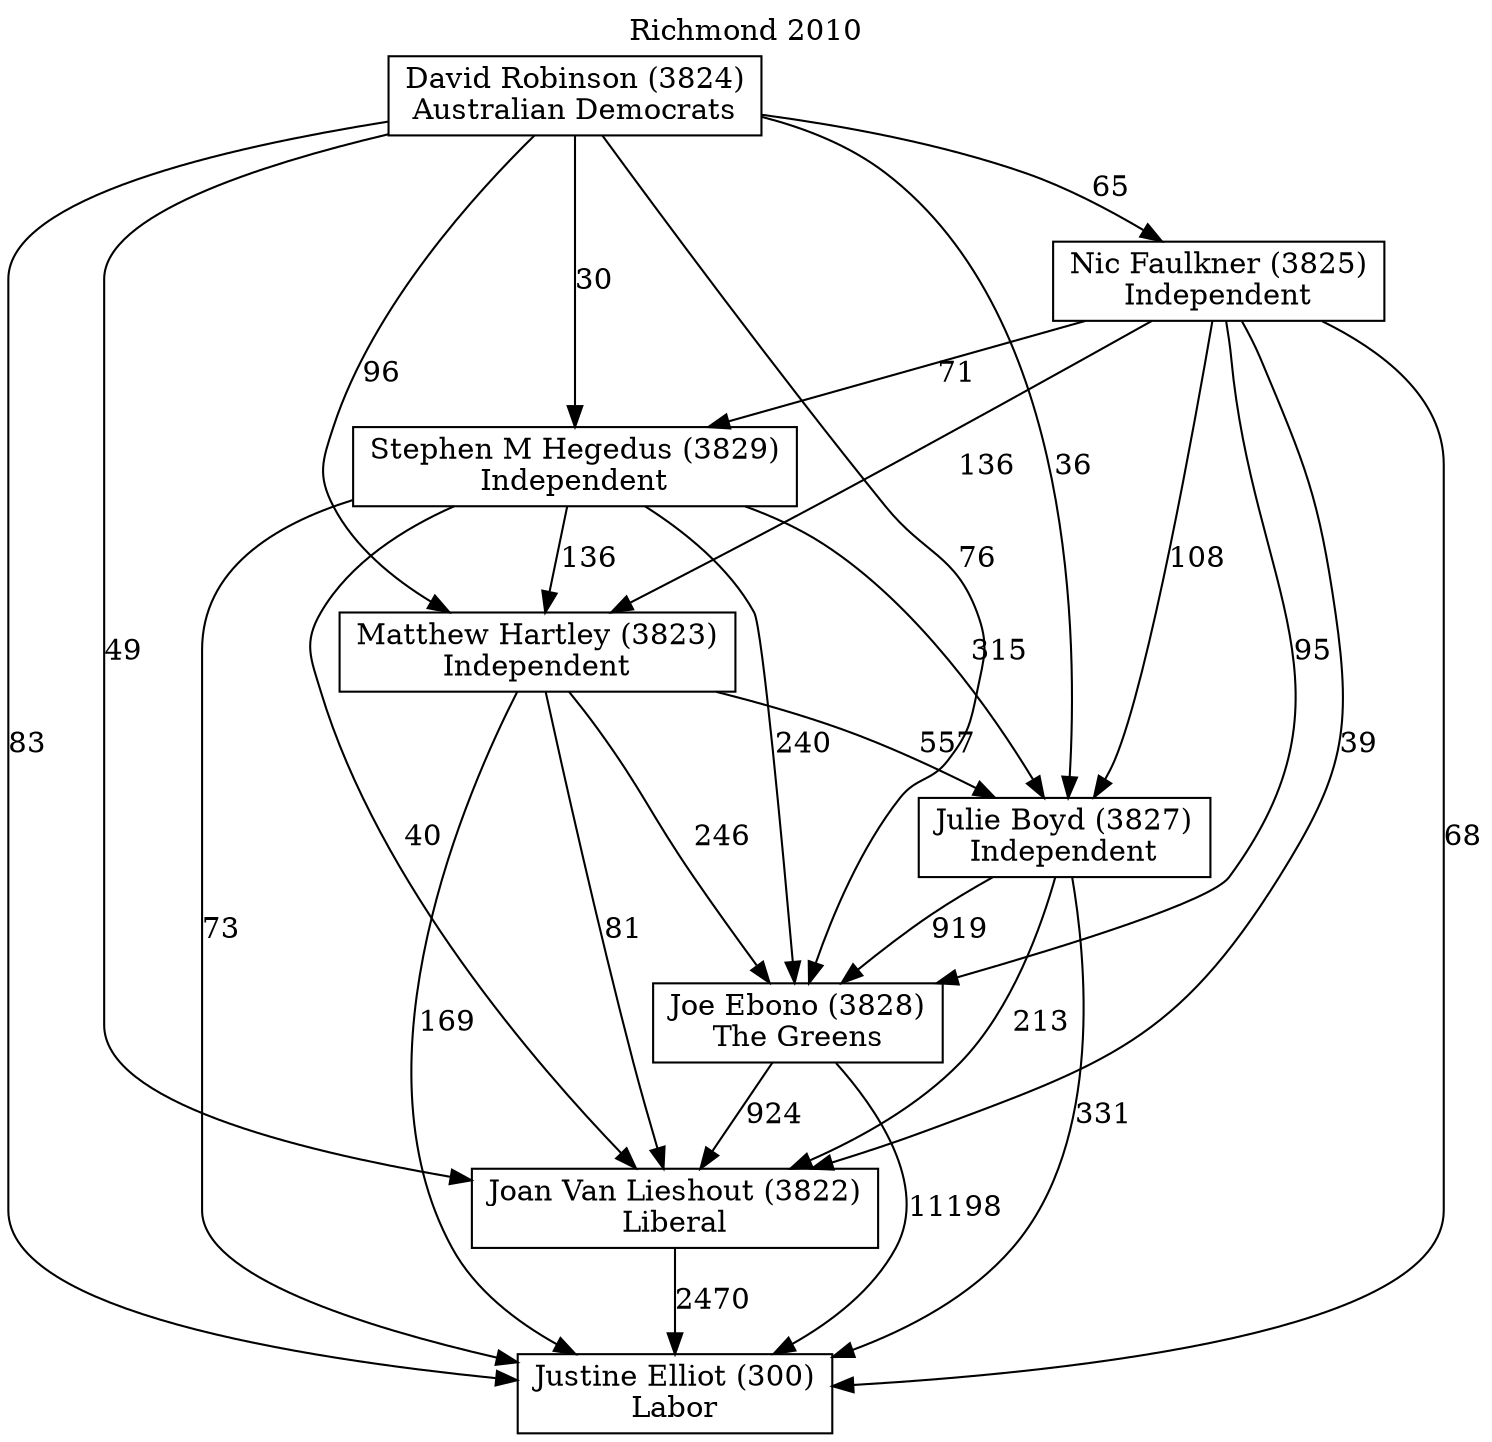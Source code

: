 // House preference flow
digraph "Justine Elliot (300)_Richmond_2010" {
	graph [label="Richmond 2010" labelloc=t mclimit=10]
	node [shape=box]
	"David Robinson (3824)" [label="David Robinson (3824)
Australian Democrats"]
	"Joan Van Lieshout (3822)" [label="Joan Van Lieshout (3822)
Liberal"]
	"Joe Ebono (3828)" [label="Joe Ebono (3828)
The Greens"]
	"Julie Boyd (3827)" [label="Julie Boyd (3827)
Independent"]
	"Justine Elliot (300)" [label="Justine Elliot (300)
Labor"]
	"Matthew Hartley (3823)" [label="Matthew Hartley (3823)
Independent"]
	"Nic Faulkner (3825)" [label="Nic Faulkner (3825)
Independent"]
	"Stephen M Hegedus (3829)" [label="Stephen M Hegedus (3829)
Independent"]
	"David Robinson (3824)" -> "Joan Van Lieshout (3822)" [label=49]
	"David Robinson (3824)" -> "Joe Ebono (3828)" [label=76]
	"David Robinson (3824)" -> "Julie Boyd (3827)" [label=36]
	"David Robinson (3824)" -> "Justine Elliot (300)" [label=83]
	"David Robinson (3824)" -> "Matthew Hartley (3823)" [label=96]
	"David Robinson (3824)" -> "Nic Faulkner (3825)" [label=65]
	"David Robinson (3824)" -> "Stephen M Hegedus (3829)" [label=30]
	"Joan Van Lieshout (3822)" -> "Justine Elliot (300)" [label=2470]
	"Joe Ebono (3828)" -> "Joan Van Lieshout (3822)" [label=924]
	"Joe Ebono (3828)" -> "Justine Elliot (300)" [label=11198]
	"Julie Boyd (3827)" -> "Joan Van Lieshout (3822)" [label=213]
	"Julie Boyd (3827)" -> "Joe Ebono (3828)" [label=919]
	"Julie Boyd (3827)" -> "Justine Elliot (300)" [label=331]
	"Matthew Hartley (3823)" -> "Joan Van Lieshout (3822)" [label=81]
	"Matthew Hartley (3823)" -> "Joe Ebono (3828)" [label=246]
	"Matthew Hartley (3823)" -> "Julie Boyd (3827)" [label=557]
	"Matthew Hartley (3823)" -> "Justine Elliot (300)" [label=169]
	"Nic Faulkner (3825)" -> "Joan Van Lieshout (3822)" [label=39]
	"Nic Faulkner (3825)" -> "Joe Ebono (3828)" [label=95]
	"Nic Faulkner (3825)" -> "Julie Boyd (3827)" [label=108]
	"Nic Faulkner (3825)" -> "Justine Elliot (300)" [label=68]
	"Nic Faulkner (3825)" -> "Matthew Hartley (3823)" [label=136]
	"Nic Faulkner (3825)" -> "Stephen M Hegedus (3829)" [label=71]
	"Stephen M Hegedus (3829)" -> "Joan Van Lieshout (3822)" [label=40]
	"Stephen M Hegedus (3829)" -> "Joe Ebono (3828)" [label=240]
	"Stephen M Hegedus (3829)" -> "Julie Boyd (3827)" [label=315]
	"Stephen M Hegedus (3829)" -> "Justine Elliot (300)" [label=73]
	"Stephen M Hegedus (3829)" -> "Matthew Hartley (3823)" [label=136]
}
